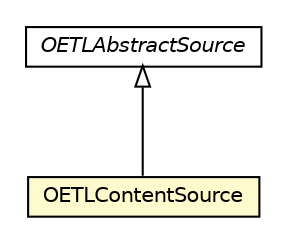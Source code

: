 #!/usr/local/bin/dot
#
# Class diagram 
# Generated by UMLGraph version R5_6-24-gf6e263 (http://www.umlgraph.org/)
#

digraph G {
	edge [fontname="Helvetica",fontsize=10,labelfontname="Helvetica",labelfontsize=10];
	node [fontname="Helvetica",fontsize=10,shape=plaintext];
	nodesep=0.25;
	ranksep=0.5;
	// com.orientechnologies.orient.etl.source.OETLContentSource
	c3057920 [label=<<table title="com.orientechnologies.orient.etl.source.OETLContentSource" border="0" cellborder="1" cellspacing="0" cellpadding="2" port="p" bgcolor="lemonChiffon" href="./OETLContentSource.html">
		<tr><td><table border="0" cellspacing="0" cellpadding="1">
<tr><td align="center" balign="center"> OETLContentSource </td></tr>
		</table></td></tr>
		</table>>, URL="./OETLContentSource.html", fontname="Helvetica", fontcolor="black", fontsize=10.0];
	// com.orientechnologies.orient.etl.source.OETLAbstractSource
	c3057925 [label=<<table title="com.orientechnologies.orient.etl.source.OETLAbstractSource" border="0" cellborder="1" cellspacing="0" cellpadding="2" port="p" href="./OETLAbstractSource.html">
		<tr><td><table border="0" cellspacing="0" cellpadding="1">
<tr><td align="center" balign="center"><font face="Helvetica-Oblique"> OETLAbstractSource </font></td></tr>
		</table></td></tr>
		</table>>, URL="./OETLAbstractSource.html", fontname="Helvetica", fontcolor="black", fontsize=10.0];
	//com.orientechnologies.orient.etl.source.OETLContentSource extends com.orientechnologies.orient.etl.source.OETLAbstractSource
	c3057925:p -> c3057920:p [dir=back,arrowtail=empty];
}

